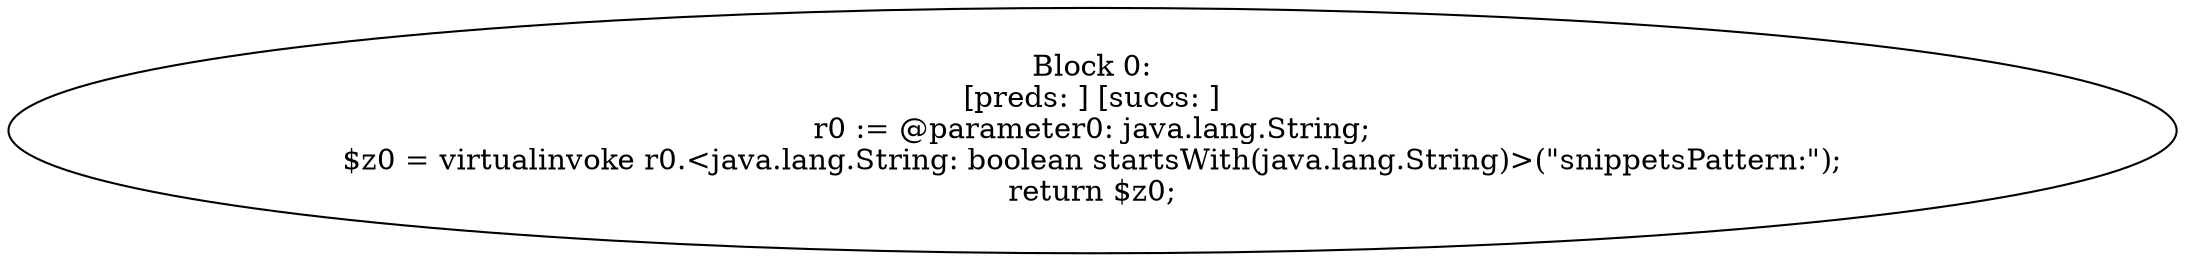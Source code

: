 digraph "unitGraph" {
    "Block 0:
[preds: ] [succs: ]
r0 := @parameter0: java.lang.String;
$z0 = virtualinvoke r0.<java.lang.String: boolean startsWith(java.lang.String)>(\"snippetsPattern:\");
return $z0;
"
}
